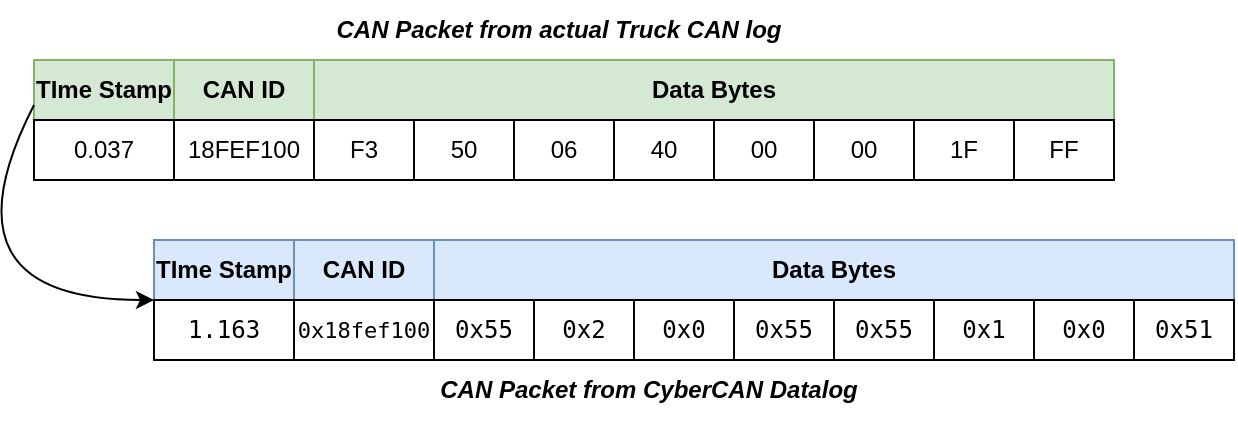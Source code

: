 <mxfile version="24.7.5">
  <diagram name="Page-1" id="W5P4g3R8aklV56ZijrGQ">
    <mxGraphModel dx="398" dy="232" grid="1" gridSize="10" guides="1" tooltips="1" connect="1" arrows="1" fold="1" page="1" pageScale="1" pageWidth="980" pageHeight="690" math="0" shadow="0">
      <root>
        <mxCell id="0" />
        <mxCell id="1" parent="0" />
        <mxCell id="9-7b2qfiyAoQbQ0E2DJP-1" value="TIme Stamp" style="rounded=0;whiteSpace=wrap;html=1;fillColor=#d5e8d4;strokeColor=#82b366;fontStyle=1" parent="1" vertex="1">
          <mxGeometry x="50" y="30" width="70" height="30" as="geometry" />
        </mxCell>
        <mxCell id="9-7b2qfiyAoQbQ0E2DJP-2" value="CAN ID" style="rounded=0;whiteSpace=wrap;html=1;fillColor=#d5e8d4;strokeColor=#82b366;fontStyle=1" parent="1" vertex="1">
          <mxGeometry x="120" y="30" width="70" height="30" as="geometry" />
        </mxCell>
        <mxCell id="9-7b2qfiyAoQbQ0E2DJP-3" value="Data Bytes" style="rounded=0;whiteSpace=wrap;html=1;fillColor=#d5e8d4;strokeColor=#82b366;fontStyle=1" parent="1" vertex="1">
          <mxGeometry x="190" y="30" width="400" height="30" as="geometry" />
        </mxCell>
        <mxCell id="9-7b2qfiyAoQbQ0E2DJP-4" value="0.037" style="rounded=0;whiteSpace=wrap;html=1;" parent="1" vertex="1">
          <mxGeometry x="50" y="60" width="70" height="30" as="geometry" />
        </mxCell>
        <mxCell id="9-7b2qfiyAoQbQ0E2DJP-5" value="18FEF100" style="rounded=0;whiteSpace=wrap;html=1;" parent="1" vertex="1">
          <mxGeometry x="120" y="60" width="70" height="30" as="geometry" />
        </mxCell>
        <mxCell id="9-7b2qfiyAoQbQ0E2DJP-6" value="F3" style="rounded=0;whiteSpace=wrap;html=1;" parent="1" vertex="1">
          <mxGeometry x="190" y="60" width="50" height="30" as="geometry" />
        </mxCell>
        <mxCell id="9-7b2qfiyAoQbQ0E2DJP-7" value="50" style="rounded=0;whiteSpace=wrap;html=1;" parent="1" vertex="1">
          <mxGeometry x="240" y="60" width="50" height="30" as="geometry" />
        </mxCell>
        <mxCell id="9-7b2qfiyAoQbQ0E2DJP-8" value="06" style="rounded=0;whiteSpace=wrap;html=1;" parent="1" vertex="1">
          <mxGeometry x="290" y="60" width="50" height="30" as="geometry" />
        </mxCell>
        <mxCell id="9-7b2qfiyAoQbQ0E2DJP-9" value="40" style="rounded=0;whiteSpace=wrap;html=1;" parent="1" vertex="1">
          <mxGeometry x="340" y="60" width="50" height="30" as="geometry" />
        </mxCell>
        <mxCell id="9-7b2qfiyAoQbQ0E2DJP-10" value="00" style="rounded=0;whiteSpace=wrap;html=1;" parent="1" vertex="1">
          <mxGeometry x="390" y="60" width="50" height="30" as="geometry" />
        </mxCell>
        <mxCell id="9-7b2qfiyAoQbQ0E2DJP-11" value="00" style="rounded=0;whiteSpace=wrap;html=1;" parent="1" vertex="1">
          <mxGeometry x="440" y="60" width="50" height="30" as="geometry" />
        </mxCell>
        <mxCell id="9-7b2qfiyAoQbQ0E2DJP-12" value="1F" style="rounded=0;whiteSpace=wrap;html=1;" parent="1" vertex="1">
          <mxGeometry x="490" y="60" width="50" height="30" as="geometry" />
        </mxCell>
        <mxCell id="9-7b2qfiyAoQbQ0E2DJP-13" value="TIme Stamp" style="rounded=0;whiteSpace=wrap;html=1;fillColor=#dae8fc;strokeColor=#6c8ebf;fontStyle=1" parent="1" vertex="1">
          <mxGeometry x="110" y="120" width="70" height="30" as="geometry" />
        </mxCell>
        <mxCell id="9-7b2qfiyAoQbQ0E2DJP-14" value="CAN ID" style="rounded=0;whiteSpace=wrap;html=1;fillColor=#dae8fc;strokeColor=#6c8ebf;fontStyle=1" parent="1" vertex="1">
          <mxGeometry x="180" y="120" width="70" height="30" as="geometry" />
        </mxCell>
        <mxCell id="9-7b2qfiyAoQbQ0E2DJP-15" value="Data Bytes" style="rounded=0;whiteSpace=wrap;html=1;fillColor=#dae8fc;strokeColor=#6c8ebf;fontStyle=1" parent="1" vertex="1">
          <mxGeometry x="250" y="120" width="400" height="30" as="geometry" />
        </mxCell>
        <mxCell id="9-7b2qfiyAoQbQ0E2DJP-16" value="&lt;pre style=&quot;box-sizing: border-box; overflow: auto; padding: 1px 0px; margin-top: 0px; margin-bottom: 0px; line-height: inherit; word-break: break-all; overflow-wrap: break-word; background-color: rgb(255, 255, 255); border: 0px; border-radius: 0px; text-wrap: wrap; vertical-align: baseline; text-align: left;&quot;&gt;1.163&lt;/pre&gt;" style="rounded=0;whiteSpace=wrap;html=1;" parent="1" vertex="1">
          <mxGeometry x="110" y="150" width="70" height="30" as="geometry" />
        </mxCell>
        <mxCell id="9-7b2qfiyAoQbQ0E2DJP-18" value="&lt;pre style=&quot;box-sizing: border-box; overflow: auto; padding: 1px 0px; margin-top: 0px; margin-bottom: 0px; line-height: inherit; word-break: break-all; overflow-wrap: break-word; background-color: rgb(255, 255, 255); border: 0px; border-radius: 0px; text-wrap: wrap; vertical-align: baseline; text-align: left;&quot;&gt;0x55&lt;/pre&gt;" style="rounded=0;whiteSpace=wrap;html=1;" parent="1" vertex="1">
          <mxGeometry x="250" y="150" width="50" height="30" as="geometry" />
        </mxCell>
        <mxCell id="9-7b2qfiyAoQbQ0E2DJP-19" value="&lt;pre style=&quot;box-sizing: border-box; overflow: auto; padding: 1px 0px; margin-top: 0px; margin-bottom: 0px; line-height: inherit; word-break: break-all; overflow-wrap: break-word; background-color: rgb(255, 255, 255); border: 0px; border-radius: 0px; text-wrap: wrap; vertical-align: baseline; text-align: left;&quot;&gt;0x2&lt;/pre&gt;" style="rounded=0;whiteSpace=wrap;html=1;" parent="1" vertex="1">
          <mxGeometry x="300" y="150" width="50" height="30" as="geometry" />
        </mxCell>
        <mxCell id="9-7b2qfiyAoQbQ0E2DJP-20" value="&lt;pre style=&quot;box-sizing: border-box; overflow: auto; padding: 1px 0px; margin-top: 0px; margin-bottom: 0px; line-height: inherit; word-break: break-all; overflow-wrap: break-word; background-color: rgb(255, 255, 255); border: 0px; border-radius: 0px; text-wrap: wrap; vertical-align: baseline; text-align: left;&quot;&gt;0x0&lt;/pre&gt;" style="rounded=0;whiteSpace=wrap;html=1;" parent="1" vertex="1">
          <mxGeometry x="350" y="150" width="50" height="30" as="geometry" />
        </mxCell>
        <mxCell id="9-7b2qfiyAoQbQ0E2DJP-21" value="&lt;pre style=&quot;box-sizing: border-box; overflow: auto; padding: 1px 0px; margin-top: 0px; margin-bottom: 0px; line-height: inherit; word-break: break-all; overflow-wrap: break-word; background-color: rgb(255, 255, 255); border: 0px; border-radius: 0px; text-wrap: wrap; vertical-align: baseline; text-align: left;&quot;&gt;0x55&lt;/pre&gt;" style="rounded=0;whiteSpace=wrap;html=1;" parent="1" vertex="1">
          <mxGeometry x="400" y="150" width="50" height="30" as="geometry" />
        </mxCell>
        <mxCell id="9-7b2qfiyAoQbQ0E2DJP-22" value="&lt;pre style=&quot;box-sizing: border-box; overflow: auto; padding: 1px 0px; margin-top: 0px; margin-bottom: 0px; line-height: inherit; word-break: break-all; overflow-wrap: break-word; background-color: rgb(255, 255, 255); border: 0px; border-radius: 0px; text-wrap: wrap; vertical-align: baseline; text-align: left;&quot;&gt;0x55&lt;/pre&gt;" style="rounded=0;whiteSpace=wrap;html=1;" parent="1" vertex="1">
          <mxGeometry x="450" y="150" width="50" height="30" as="geometry" />
        </mxCell>
        <mxCell id="9-7b2qfiyAoQbQ0E2DJP-23" value="&lt;pre style=&quot;box-sizing: border-box; overflow: auto; padding: 1px 0px; margin-top: 0px; margin-bottom: 0px; line-height: inherit; word-break: break-all; overflow-wrap: break-word; background-color: rgb(255, 255, 255); border: 0px; border-radius: 0px; text-wrap: wrap; vertical-align: baseline; text-align: left;&quot;&gt;0x1&lt;/pre&gt;" style="rounded=0;whiteSpace=wrap;html=1;" parent="1" vertex="1">
          <mxGeometry x="500" y="150" width="50" height="30" as="geometry" />
        </mxCell>
        <mxCell id="9-7b2qfiyAoQbQ0E2DJP-24" value="&lt;pre style=&quot;box-sizing: border-box; overflow: auto; padding: 1px 0px; margin-top: 0px; margin-bottom: 0px; line-height: inherit; word-break: break-all; overflow-wrap: break-word; background-color: rgb(255, 255, 255); border: 0px; border-radius: 0px; text-wrap: wrap; vertical-align: baseline; text-align: left;&quot;&gt;0x0&lt;/pre&gt;" style="rounded=0;whiteSpace=wrap;html=1;" parent="1" vertex="1">
          <mxGeometry x="550" y="150" width="50" height="30" as="geometry" />
        </mxCell>
        <mxCell id="9-7b2qfiyAoQbQ0E2DJP-25" value="&lt;pre style=&quot;box-sizing: border-box; overflow: auto; padding: 1px 0px; margin-top: 0px; margin-bottom: 0px; line-height: inherit; word-break: break-all; overflow-wrap: break-word; background-color: rgb(255, 255, 255); border: 0px; border-radius: 0px; text-wrap: wrap; vertical-align: baseline; text-align: left;&quot;&gt;0x51&lt;/pre&gt;" style="rounded=0;whiteSpace=wrap;html=1;" parent="1" vertex="1">
          <mxGeometry x="600" y="150" width="50" height="30" as="geometry" />
        </mxCell>
        <mxCell id="9-7b2qfiyAoQbQ0E2DJP-26" value="FF" style="rounded=0;whiteSpace=wrap;html=1;" parent="1" vertex="1">
          <mxGeometry x="540" y="60" width="50" height="30" as="geometry" />
        </mxCell>
        <mxCell id="9-7b2qfiyAoQbQ0E2DJP-27" value="" style="curved=1;endArrow=classic;html=1;rounded=0;exitX=0;exitY=0.75;exitDx=0;exitDy=0;entryX=0;entryY=0;entryDx=0;entryDy=0;" parent="1" source="9-7b2qfiyAoQbQ0E2DJP-1" target="9-7b2qfiyAoQbQ0E2DJP-16" edge="1">
          <mxGeometry width="50" height="50" relative="1" as="geometry">
            <mxPoint x="440" y="310" as="sourcePoint" />
            <mxPoint x="490" y="260" as="targetPoint" />
            <Array as="points">
              <mxPoint y="150" />
            </Array>
          </mxGeometry>
        </mxCell>
        <mxCell id="9-7b2qfiyAoQbQ0E2DJP-28" value="&lt;i&gt;&lt;b&gt;CAN Packet from actual Truck CAN log&lt;/b&gt;&lt;/i&gt;" style="text;html=1;align=center;verticalAlign=middle;whiteSpace=wrap;rounded=0;" parent="1" vertex="1">
          <mxGeometry x="185" width="255" height="30" as="geometry" />
        </mxCell>
        <mxCell id="9-7b2qfiyAoQbQ0E2DJP-30" value="&lt;i&gt;&lt;b&gt;CAN Packet from CyberCAN Datalog&lt;/b&gt;&lt;/i&gt;" style="text;html=1;align=center;verticalAlign=middle;whiteSpace=wrap;rounded=0;" parent="1" vertex="1">
          <mxGeometry x="230" y="180" width="255" height="30" as="geometry" />
        </mxCell>
        <mxCell id="-PKRJb_yJJOG61hgxrrR-2" value="&lt;pre style=&quot;box-sizing: border-box; overflow: auto; padding: 1px 0px; margin-top: 0px; margin-bottom: 0px; line-height: inherit; word-break: break-all; overflow-wrap: break-word; background-color: rgb(255, 255, 255); border: 0px; border-radius: 0px; text-wrap: wrap; vertical-align: baseline; text-align: left;&quot;&gt;&lt;pre style=&quot;font-size: 11px; text-align: center; box-sizing: border-box; overflow: auto; padding: 1px 0px; margin-top: 0px; margin-bottom: 0px; line-height: inherit; word-break: break-all; overflow-wrap: break-word; border: 0px; border-radius: 0px; text-wrap: wrap; vertical-align: baseline;&quot;&gt;0x18fef100&lt;/pre&gt;&lt;/pre&gt;" style="rounded=0;whiteSpace=wrap;html=1;" vertex="1" parent="1">
          <mxGeometry x="180" y="150" width="70" height="30" as="geometry" />
        </mxCell>
      </root>
    </mxGraphModel>
  </diagram>
</mxfile>
